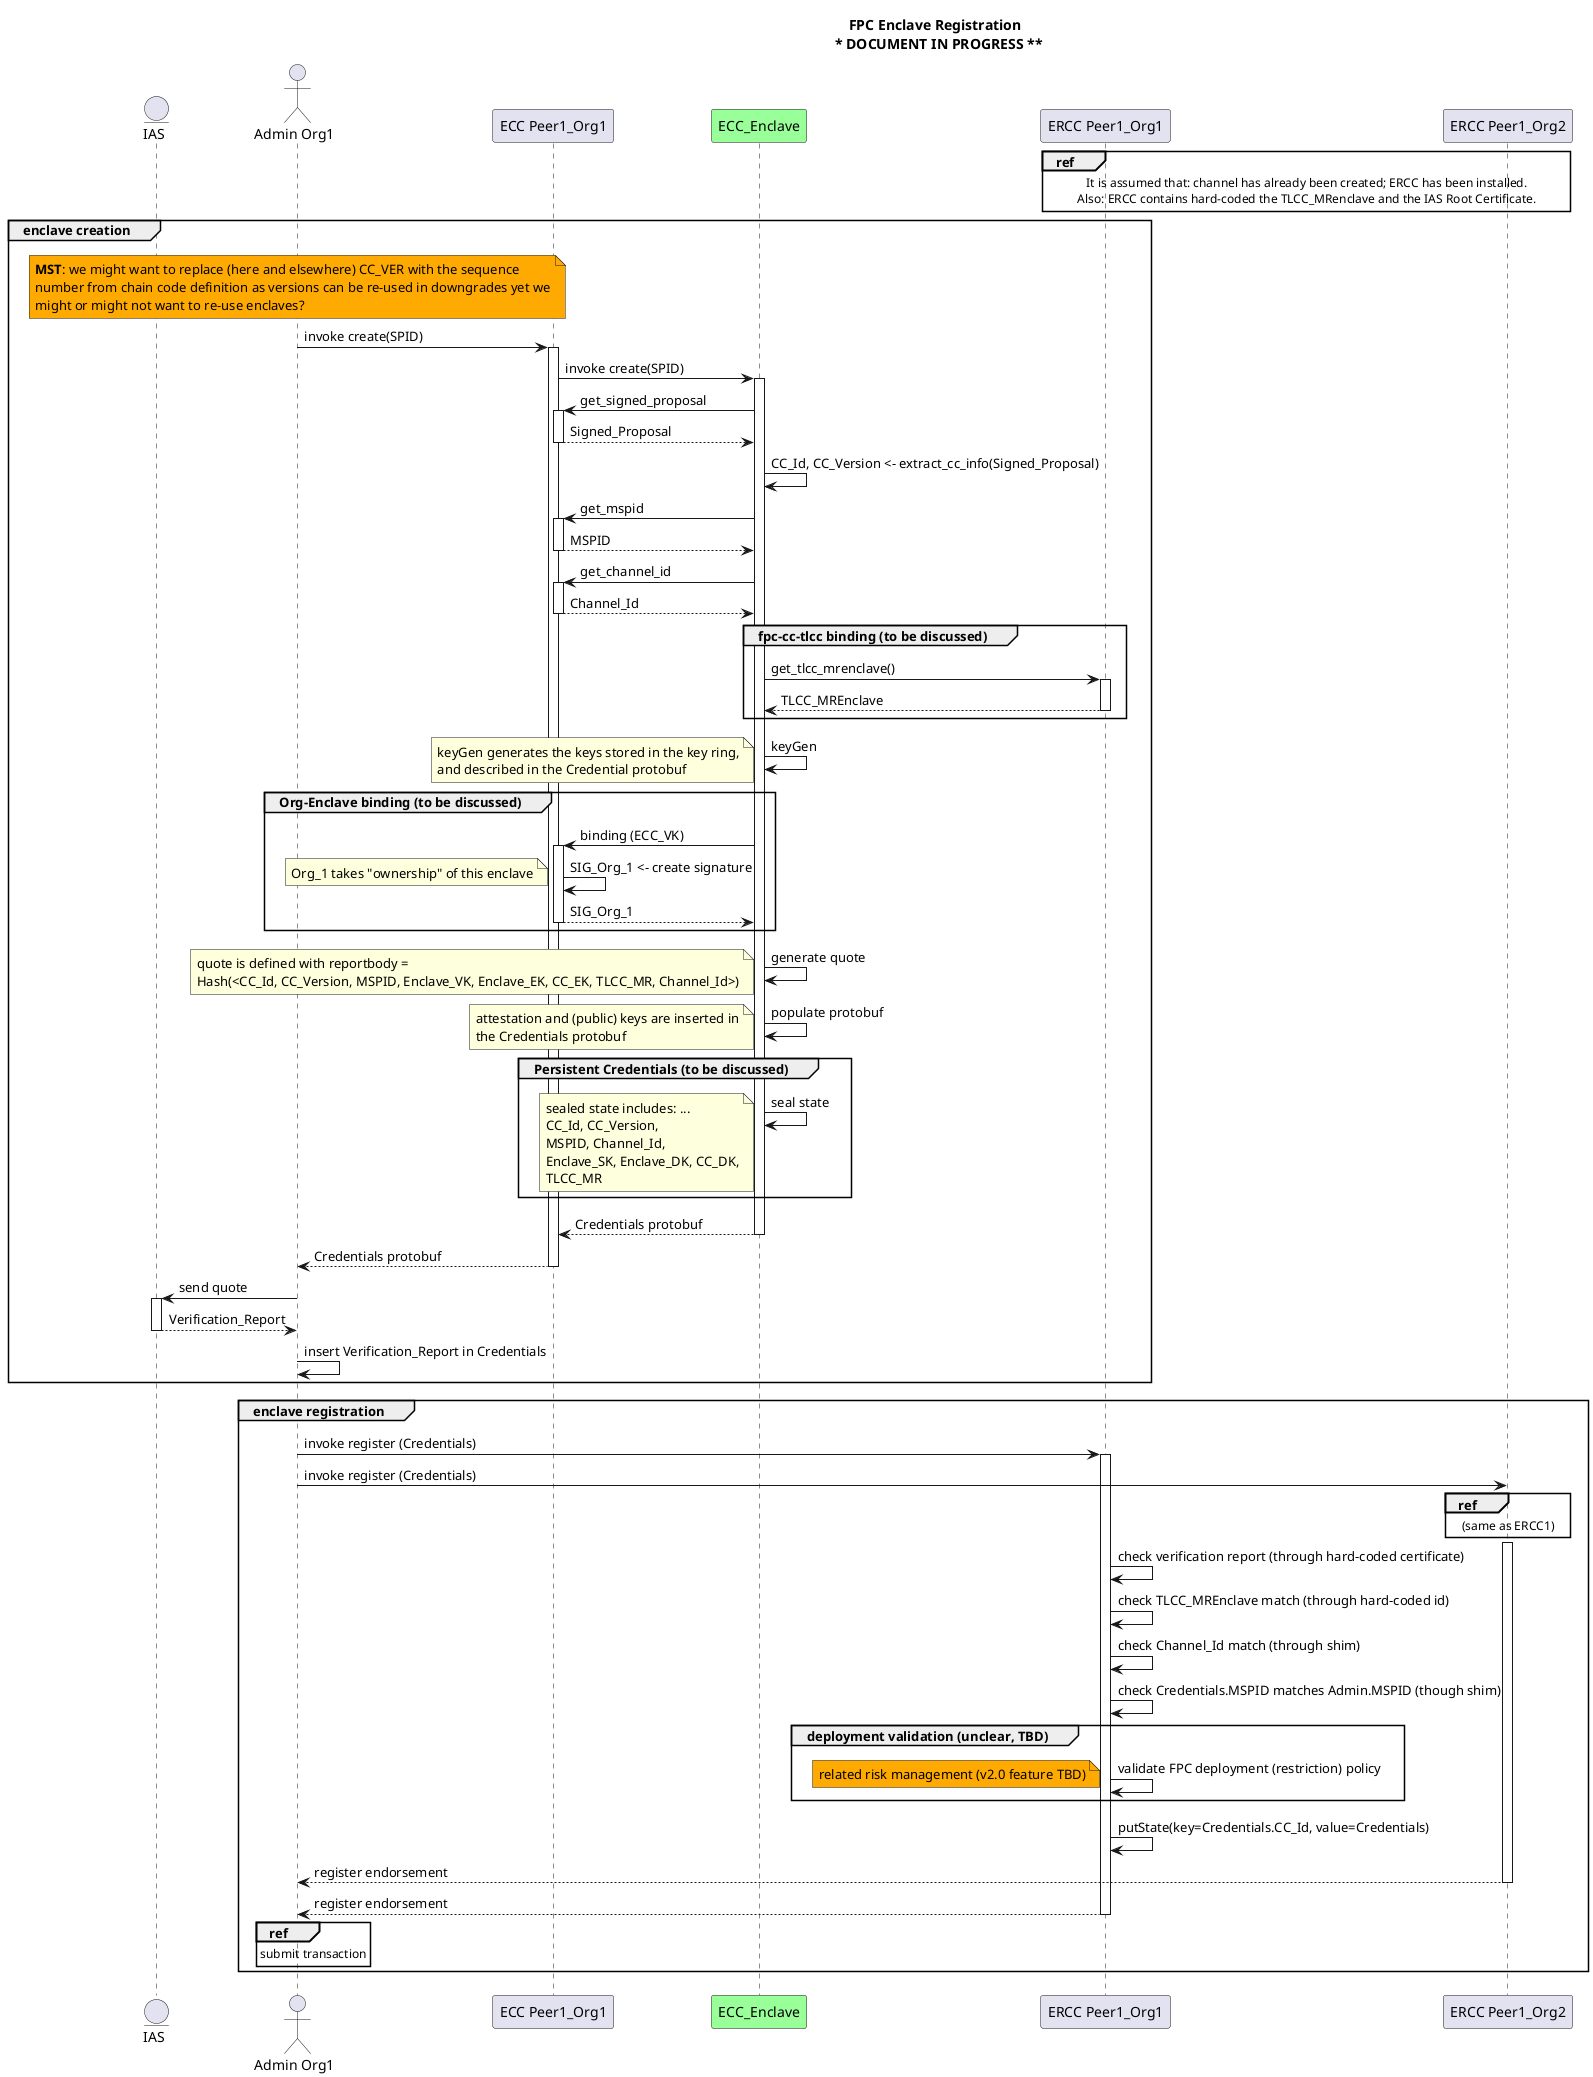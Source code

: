 /'
    Copyright 2020 Intel Corporation
    Copyright IBM Corp. All Rights Reserved.

    SPDX-License-Identifier: Apache-2.0
'/

@startuml

'- force wrapping of longer text
'skinparam wrapWidth 400

!pragma teoz true

'hide footbox
'title Foot Box removed

title FPC Enclave Registration \n ***** DOCUMENT IN PROGRESS ******

actor "Admin Org1" as Admin order 10
participant "ECC Peer1_Org1" as ECC1 order 20
participant "ECC_Enclave" as Enclave1 order 30 #99FF99
participant "ERCC Peer1_Org1" as ERCC1 order 40
participant "ERCC Peer1_Org2" as ERCC2 order 50

entity IAS order 1

ref over ERCC1, ERCC2
  It is assumed that: channel has already been created; ERCC has been installed.
  Also: ERCC contains hard-coded the TLCC_MRenclave and the IAS Root Certificate.
end ref

group enclave creation
  note over Admin #FFaa00
    **MST**: we might want to replace (here and elsewhere) CC_VER with the sequence
    number from chain code definition as versions can be re-used in downgrades yet we
    might or might not want to re-use enclaves?
  end note

  Admin -> ECC1 ++: invoke create(SPID)

  'ECC1 -> TLCC1 ++: getInfo
  'note over TLCC1
  '  This information could also be retrieved elsewhere if easier. At this point in time
  '  it does not have to be authenticated (and is anyway passed through untrusted ECC),
  '  consistency will be verified later in registration (Remember that TLCC_MR is defined
  '  and agreed by human consensus in the ERCC chaincode definition)
  'end note
  'return TLCC_MR, CH_id

  ECC1 -> Enclave1 ++: invoke create(SPID)

  Enclave1 -> ECC1 ++: get_signed_proposal
  return Signed_Proposal
  Enclave1 -> Enclave1 : CC_Id, CC_Version <- extract_cc_info(Signed_Proposal) 
  Enclave1 -> ECC1 ++: get_mspid
  return MSPID
  Enclave1 -> ECC1 ++: get_channel_id
  return Channel_Id
  group fpc-cc-tlcc binding (to be discussed)
  Enclave1 -> ERCC1 ++: get_tlcc_mrenclave()
  return TLCC_MREnclave
  end group

  Enclave1 -> Enclave1 : keyGen
  note left
    keyGen generates the keys stored in the key ring,
    and described in the Credential protobuf
  end note

  group Org-Enclave binding (to be discussed)
  Enclave1  -> ECC1 ++: binding (ECC_VK)
  ECC1 -> ECC1 : SIG_Org_1 <- create signature
  note left
    Org_1 takes "ownership" of this enclave
  end note
  return SIG_Org_1
  end group

  Enclave1 -> Enclave1 : generate quote
  note left
    quote is defined with reportbody =
    Hash(<CC_Id, CC_Version, MSPID, Enclave_VK, Enclave_EK, CC_EK, TLCC_MR, Channel_Id>)
  end note

  Enclave1 -> Enclave1 : populate protobuf
  note left
    attestation and (public) keys are inserted in
    the Credentials protobuf
  end note

  group Persistent Credentials (to be discussed)
  Enclave1 -> Enclave1 : seal state
  note left
    sealed state includes: ...
    CC_Id, CC_Version,
    MSPID, Channel_Id,
    Enclave_SK, Enclave_DK, CC_DK,
    TLCC_MR
  end note
  end group

  return Credentials protobuf

  return Credentials protobuf

  Admin -> IAS ++: send quote
  return Verification_Report
  Admin -> Admin: insert Verification_Report in Credentials


'  note over Admin1 #FFaa00
'    **MST**: From an attestation generalization perspective i think there should be just a single
'    call ""GetAttestationProof"" or alike rather than a separate place where you get quote
'    and another where you get the registration report which requires some re-organization of calls.
'    A few observations on this:
'    - we do not strictly have to call the enclave via ECC. ECCManager could also directly call
'      enclave.so. this would make this creation and key-management potentially easier?
'    - the quote generation is not driven from within the enclave as currently shown above but from
'      the outside!
'    I think from a high-level there should be following three high-level calls either in
'    ECC or ECCMAnager depending on above:
'    - EnclaveCreate (key-gen & imprint of context, i.e., current create/binding flows
'    - EnclaveProof: gets org endorsement-sig, creates report, then quote
'      and, if epid, gets IAS report. 
'    - EnclavePersist: returns sealed state (important for security that this is called only after
'      EnclaveProof [which we might want to enforce using some state-machine?] )
'  end note
'  return ATTESTATION

end

group enclave registration
  Admin -> ERCC1 ++: invoke register (Credentials)
  Admin -> ERCC2 : invoke register (Credentials)

  ref over ERCC2
    (same as ERCC1)
  end ref
  activate ERCC2

  ERCC1 -> ERCC1 : check verification report (through hard-coded certificate)
  ERCC1 -> ERCC1 : check TLCC_MREnclave match (through hard-coded id)
  ERCC1 -> ERCC1 : check Channel_Id match (through shim)
  ERCC1 -> ERCC1 : check Credentials.MSPID matches Admin.MSPID (though shim)

  group deployment validation (unclear, TBD)
    ERCC1 -> ERCC1 : validate FPC deployment (restriction) policy
    note left #FFaa00
      related risk management (v2.0 feature TBD)
    end note
  end group

  ERCC1 -> ERCC1 : putState(key=Credentials.CC_Id, value=Credentials)

  return register endorsement

  return register endorsement

  ref over Admin
    submit transaction
  end ref

end

@enduml
